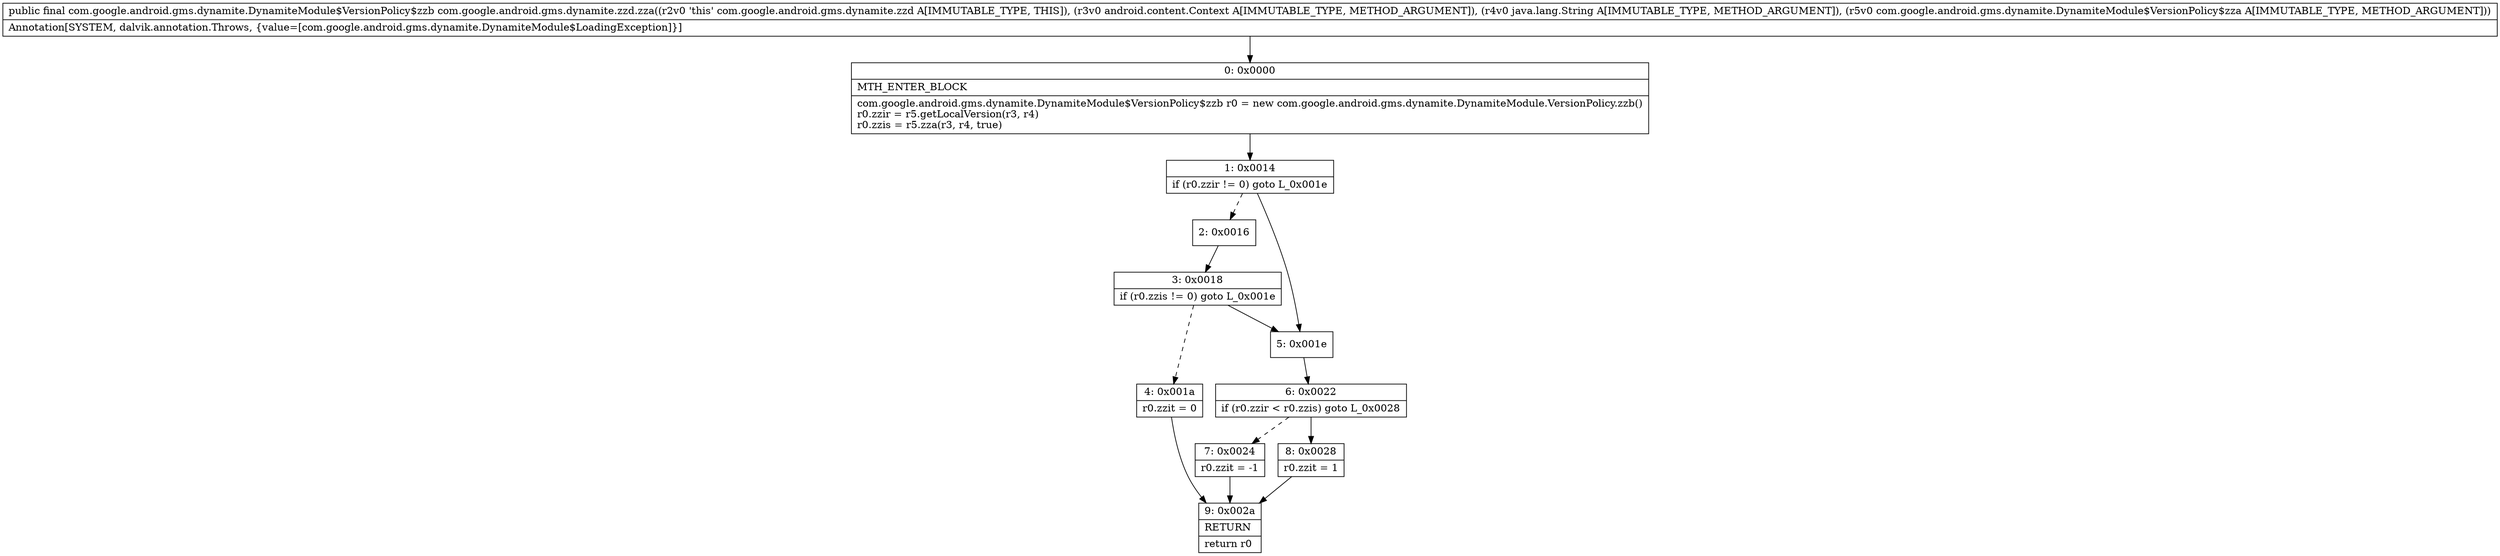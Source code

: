 digraph "CFG forcom.google.android.gms.dynamite.zzd.zza(Landroid\/content\/Context;Ljava\/lang\/String;Lcom\/google\/android\/gms\/dynamite\/DynamiteModule$VersionPolicy$zza;)Lcom\/google\/android\/gms\/dynamite\/DynamiteModule$VersionPolicy$zzb;" {
Node_0 [shape=record,label="{0\:\ 0x0000|MTH_ENTER_BLOCK\l|com.google.android.gms.dynamite.DynamiteModule$VersionPolicy$zzb r0 = new com.google.android.gms.dynamite.DynamiteModule.VersionPolicy.zzb()\lr0.zzir = r5.getLocalVersion(r3, r4)\lr0.zzis = r5.zza(r3, r4, true)\l}"];
Node_1 [shape=record,label="{1\:\ 0x0014|if (r0.zzir != 0) goto L_0x001e\l}"];
Node_2 [shape=record,label="{2\:\ 0x0016}"];
Node_3 [shape=record,label="{3\:\ 0x0018|if (r0.zzis != 0) goto L_0x001e\l}"];
Node_4 [shape=record,label="{4\:\ 0x001a|r0.zzit = 0\l}"];
Node_5 [shape=record,label="{5\:\ 0x001e}"];
Node_6 [shape=record,label="{6\:\ 0x0022|if (r0.zzir \< r0.zzis) goto L_0x0028\l}"];
Node_7 [shape=record,label="{7\:\ 0x0024|r0.zzit = \-1\l}"];
Node_8 [shape=record,label="{8\:\ 0x0028|r0.zzit = 1\l}"];
Node_9 [shape=record,label="{9\:\ 0x002a|RETURN\l|return r0\l}"];
MethodNode[shape=record,label="{public final com.google.android.gms.dynamite.DynamiteModule$VersionPolicy$zzb com.google.android.gms.dynamite.zzd.zza((r2v0 'this' com.google.android.gms.dynamite.zzd A[IMMUTABLE_TYPE, THIS]), (r3v0 android.content.Context A[IMMUTABLE_TYPE, METHOD_ARGUMENT]), (r4v0 java.lang.String A[IMMUTABLE_TYPE, METHOD_ARGUMENT]), (r5v0 com.google.android.gms.dynamite.DynamiteModule$VersionPolicy$zza A[IMMUTABLE_TYPE, METHOD_ARGUMENT]))  | Annotation[SYSTEM, dalvik.annotation.Throws, \{value=[com.google.android.gms.dynamite.DynamiteModule$LoadingException]\}]\l}"];
MethodNode -> Node_0;
Node_0 -> Node_1;
Node_1 -> Node_2[style=dashed];
Node_1 -> Node_5;
Node_2 -> Node_3;
Node_3 -> Node_4[style=dashed];
Node_3 -> Node_5;
Node_4 -> Node_9;
Node_5 -> Node_6;
Node_6 -> Node_7[style=dashed];
Node_6 -> Node_8;
Node_7 -> Node_9;
Node_8 -> Node_9;
}

